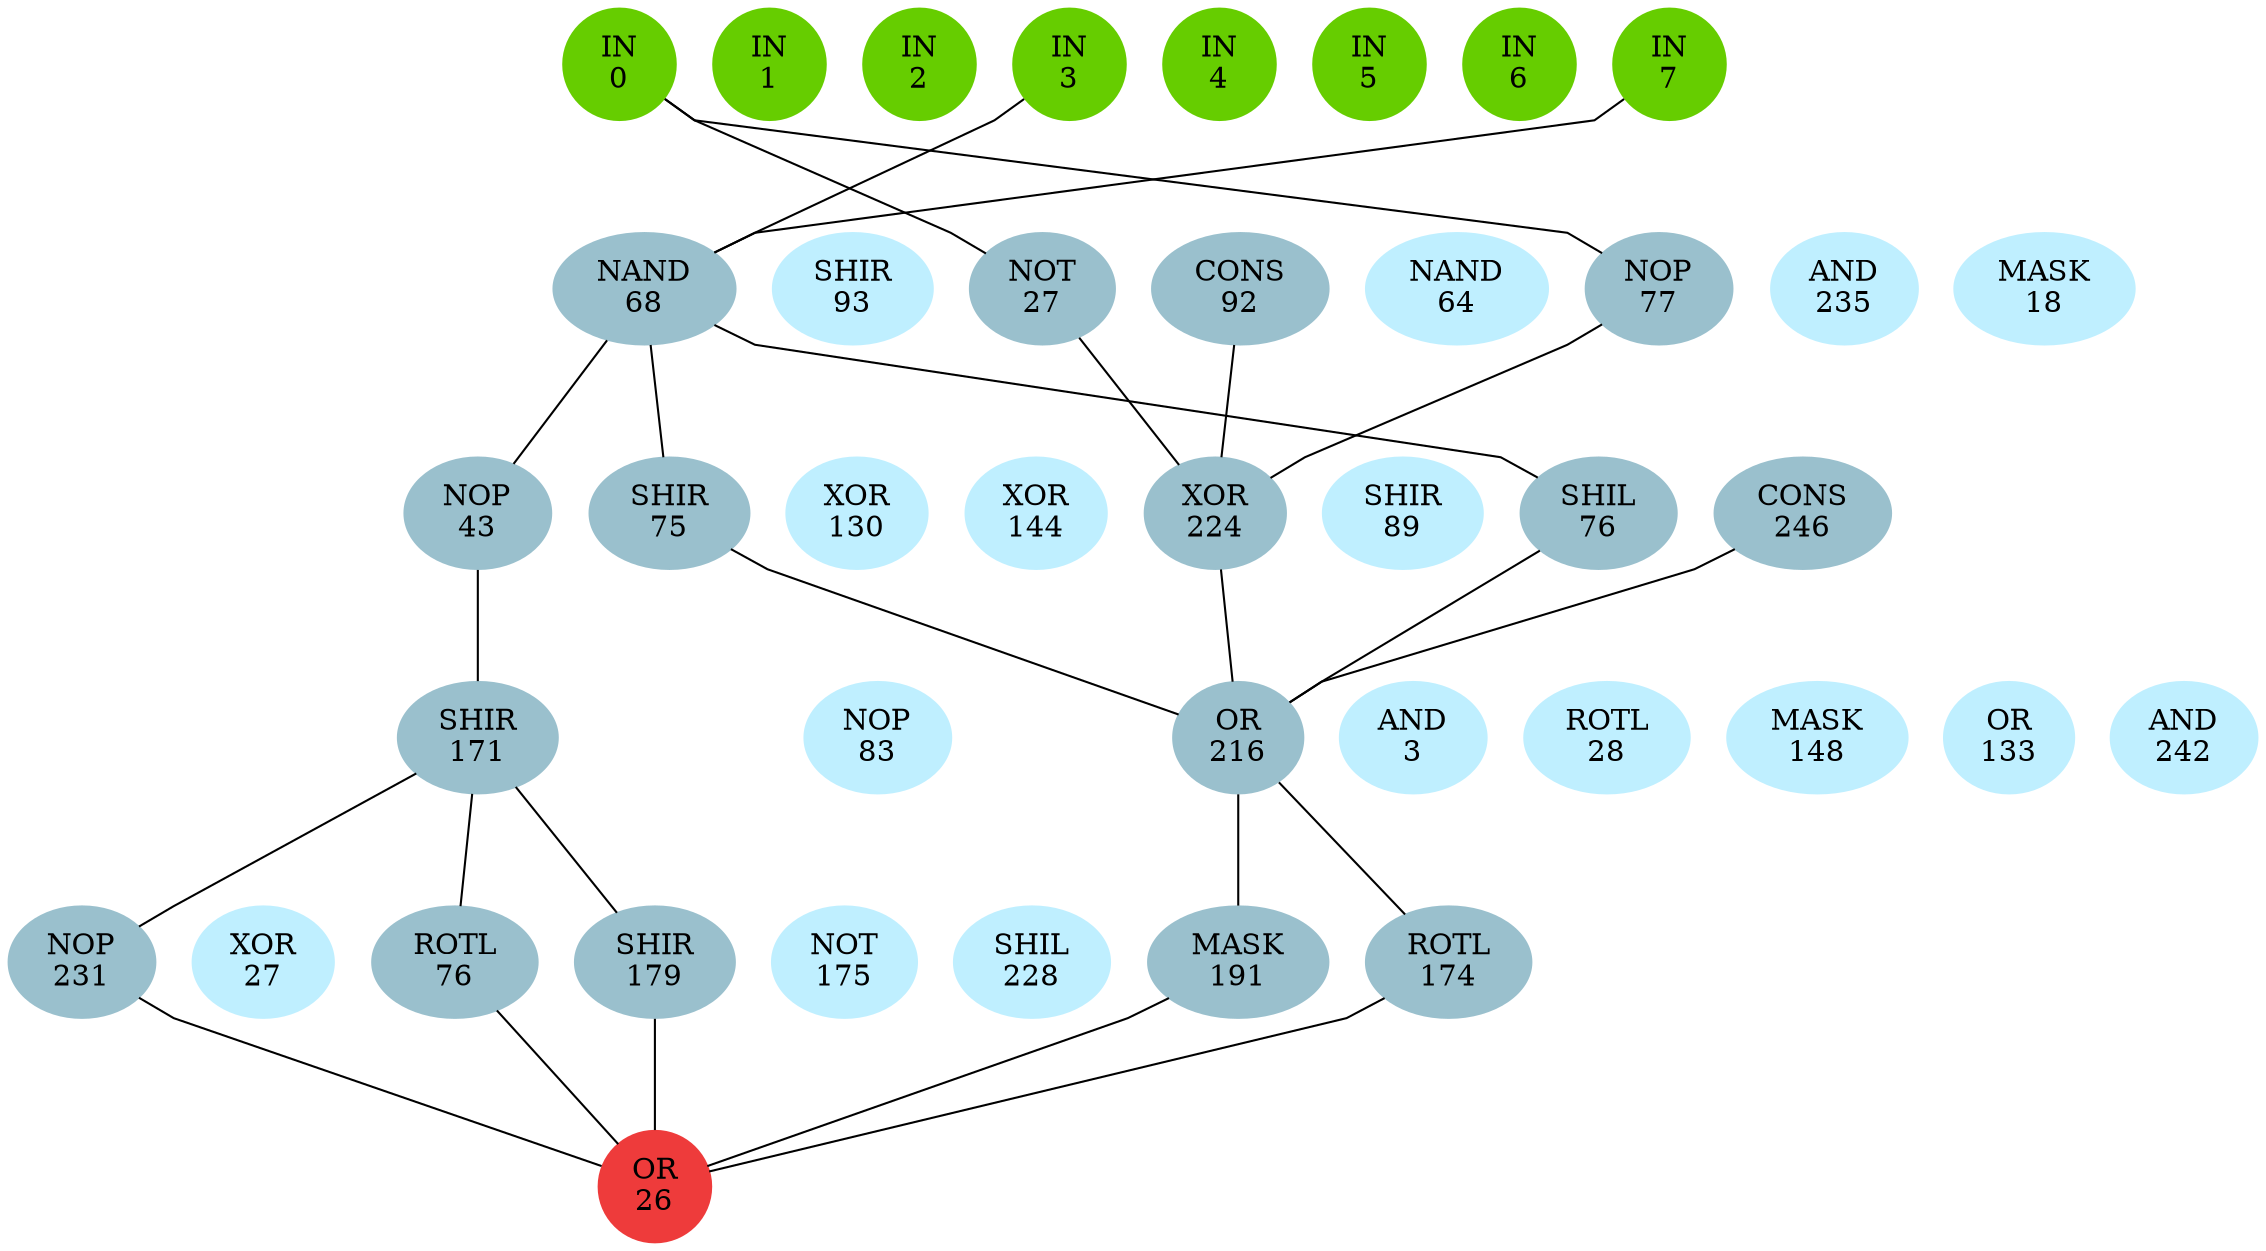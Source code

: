graph EACircuit {
rankdir=BT;
ranksep=0.75;
ordering=out;
splines=polyline;
node [style=filled, color=lightblue2];

{ rank=same;
node [color=chartreuse3];
"-1_0"[label="IN\n0"];
node [color=chartreuse3];
"-1_1"[label="IN\n1"];
node [color=chartreuse3];
"-1_2"[label="IN\n2"];
node [color=chartreuse3];
"-1_3"[label="IN\n3"];
node [color=chartreuse3];
"-1_4"[label="IN\n4"];
node [color=chartreuse3];
"-1_5"[label="IN\n5"];
node [color=chartreuse3];
"-1_6"[label="IN\n6"];
node [color=chartreuse3];
"-1_7"[label="IN\n7"];
}
{ rank=same;
node [color=lightblue3];
"0_0"[label="NAND\n68"];
node [color=lightblue1];
"0_1"[label="SHIR\n93"];
node [color=lightblue3];
"0_2"[label="NOT\n27"];
node [color=lightblue3];
"0_3"[label="CONS\n92"];
node [color=lightblue1];
"0_4"[label="NAND\n64"];
node [color=lightblue3];
"0_5"[label="NOP\n77"];
node [color=lightblue1];
"0_6"[label="AND\n235"];
node [color=lightblue1];
"0_7"[label="MASK\n18"];
}
{ rank=same;
node [color=lightblue3];
"1_0"[label="NOP\n43"];
node [color=lightblue3];
"1_1"[label="SHIR\n75"];
node [color=lightblue1];
"1_2"[label="XOR\n130"];
node [color=lightblue1];
"1_3"[label="XOR\n144"];
node [color=lightblue3];
"1_4"[label="XOR\n224"];
node [color=lightblue1];
"1_5"[label="SHIR\n89"];
node [color=lightblue3];
"1_6"[label="SHIL\n76"];
node [color=lightblue3];
"1_7"[label="CONS\n246"];
}
{ rank=same;
node [color=lightblue3];
"2_0"[label="SHIR\n171"];
node [color=lightblue1];
"2_1"[label="NOP\n83"];
node [color=lightblue3];
"2_2"[label="OR\n216"];
node [color=lightblue1];
"2_3"[label="AND\n3"];
node [color=lightblue1];
"2_4"[label="ROTL\n28"];
node [color=lightblue1];
"2_5"[label="MASK\n148"];
node [color=lightblue1];
"2_6"[label="OR\n133"];
node [color=lightblue1];
"2_7"[label="AND\n242"];
}
{ rank=same;
node [color=lightblue3];
"3_0"[label="NOP\n231"];
node [color=lightblue1];
"3_1"[label="XOR\n27"];
node [color=lightblue3];
"3_2"[label="ROTL\n76"];
node [color=lightblue3];
"3_3"[label="SHIR\n179"];
node [color=lightblue1];
"3_4"[label="NOT\n175"];
node [color=lightblue1];
"3_5"[label="SHIL\n228"];
node [color=lightblue3];
"3_6"[label="MASK\n191"];
node [color=lightblue3];
"3_7"[label="ROTL\n174"];
}
{ rank=same;
node [color=brown2];
"4_0"[label="OR\n26"];
}
edge[style=invis];
"-1_0" -- "-1_1" -- "-1_2" -- "-1_3" -- "-1_4" -- "-1_5" -- "-1_6" -- "-1_7";
"0_0" -- "0_1" -- "0_2" -- "0_3" -- "0_4" -- "0_5" -- "0_6" -- "0_7";
"1_0" -- "1_1" -- "1_2" -- "1_3" -- "1_4" -- "1_5" -- "1_6" -- "1_7";
"2_0" -- "2_1" -- "2_2" -- "2_3" -- "2_4" -- "2_5" -- "2_6" -- "2_7";
"3_0" -- "3_1" -- "3_2" -- "3_3" -- "3_4" -- "3_5" -- "3_6" -- "3_7";
"4_0" -- "4_0";
edge[style=solid];
"0_0" -- "-1_3";
"0_0" -- "-1_7";
"0_2" -- "-1_0";
"0_5" -- "-1_0";
"1_0" -- "0_0";
"1_1" -- "0_0";
"1_4" -- "0_2";
"1_4" -- "0_3";
"1_4" -- "0_5";
"1_6" -- "0_0";
"2_0" -- "1_0";
"2_2" -- "1_1";
"2_2" -- "1_4";
"2_2" -- "1_6";
"2_2" -- "1_7";
"3_0" -- "2_0";
"3_2" -- "2_0";
"3_3" -- "2_0";
"3_6" -- "2_2";
"3_7" -- "2_2";
"4_0" -- "3_0";
"4_0" -- "3_2";
"4_0" -- "3_3";
"4_0" -- "3_6";
"4_0" -- "3_7";
}